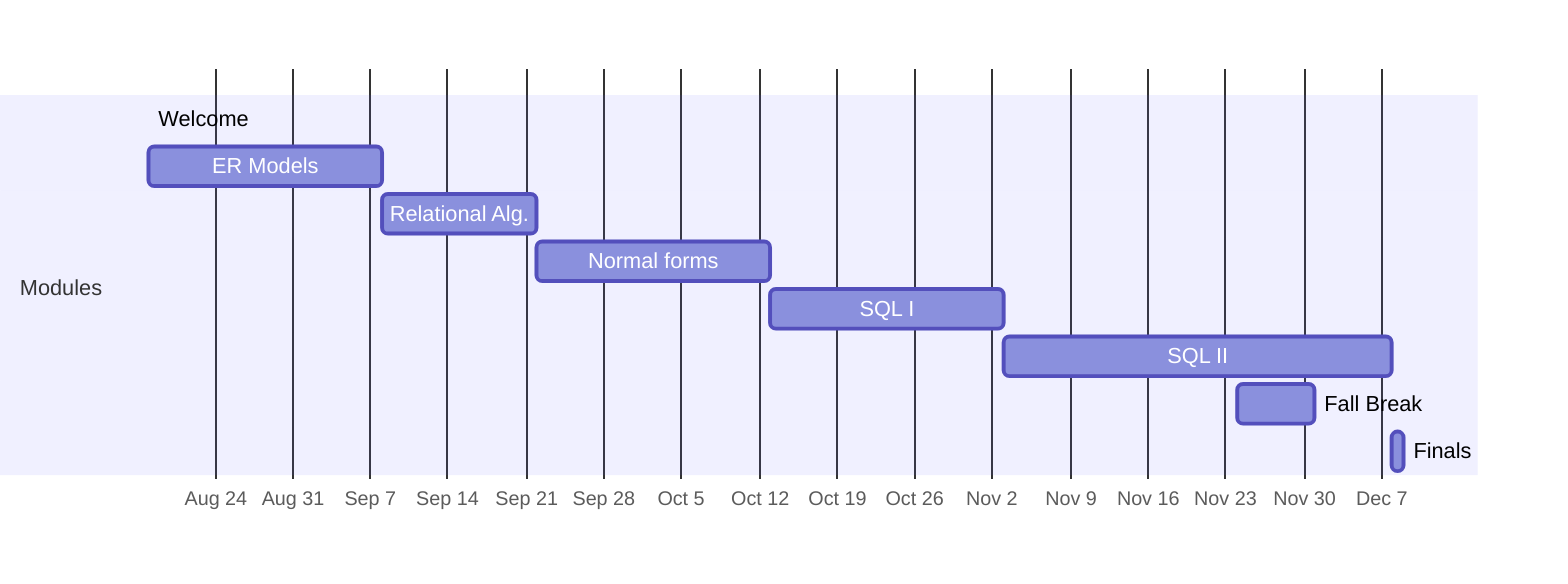 gantt
    dateFormat YYYY-MM-DD
    axisFormat %b %e
    todayMarker stroke-width:7px,stroke:#FFB300,opacity:0.5

    section Modules
    Welcome : m0, 2025-08-18, 2025-08-18
    ER Models : m1, 2025-08-18, 2025-09-08
    Relational Alg. : m2, 2025-09-08, 2025-09-22
    Normal forms : m3, 2025-09-22, 2025-10-13
    SQL I : m4, 2025-10-13, 2025-11-03
    SQL II : m5, 2025-11-03, 2025-12-08
    Fall Break : m6, 2025-11-24, 2025-12-01
    Finals : m7, 2025-12-08, 2025-12-09